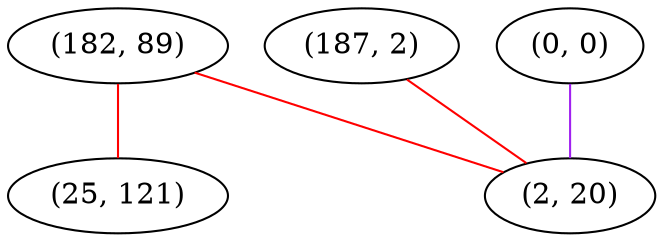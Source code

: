 graph "" {
"(182, 89)";
"(187, 2)";
"(25, 121)";
"(0, 0)";
"(2, 20)";
"(182, 89)" -- "(25, 121)"  [color=red, key=0, weight=1];
"(182, 89)" -- "(2, 20)"  [color=red, key=0, weight=1];
"(187, 2)" -- "(2, 20)"  [color=red, key=0, weight=1];
"(0, 0)" -- "(2, 20)"  [color=purple, key=0, weight=4];
}
